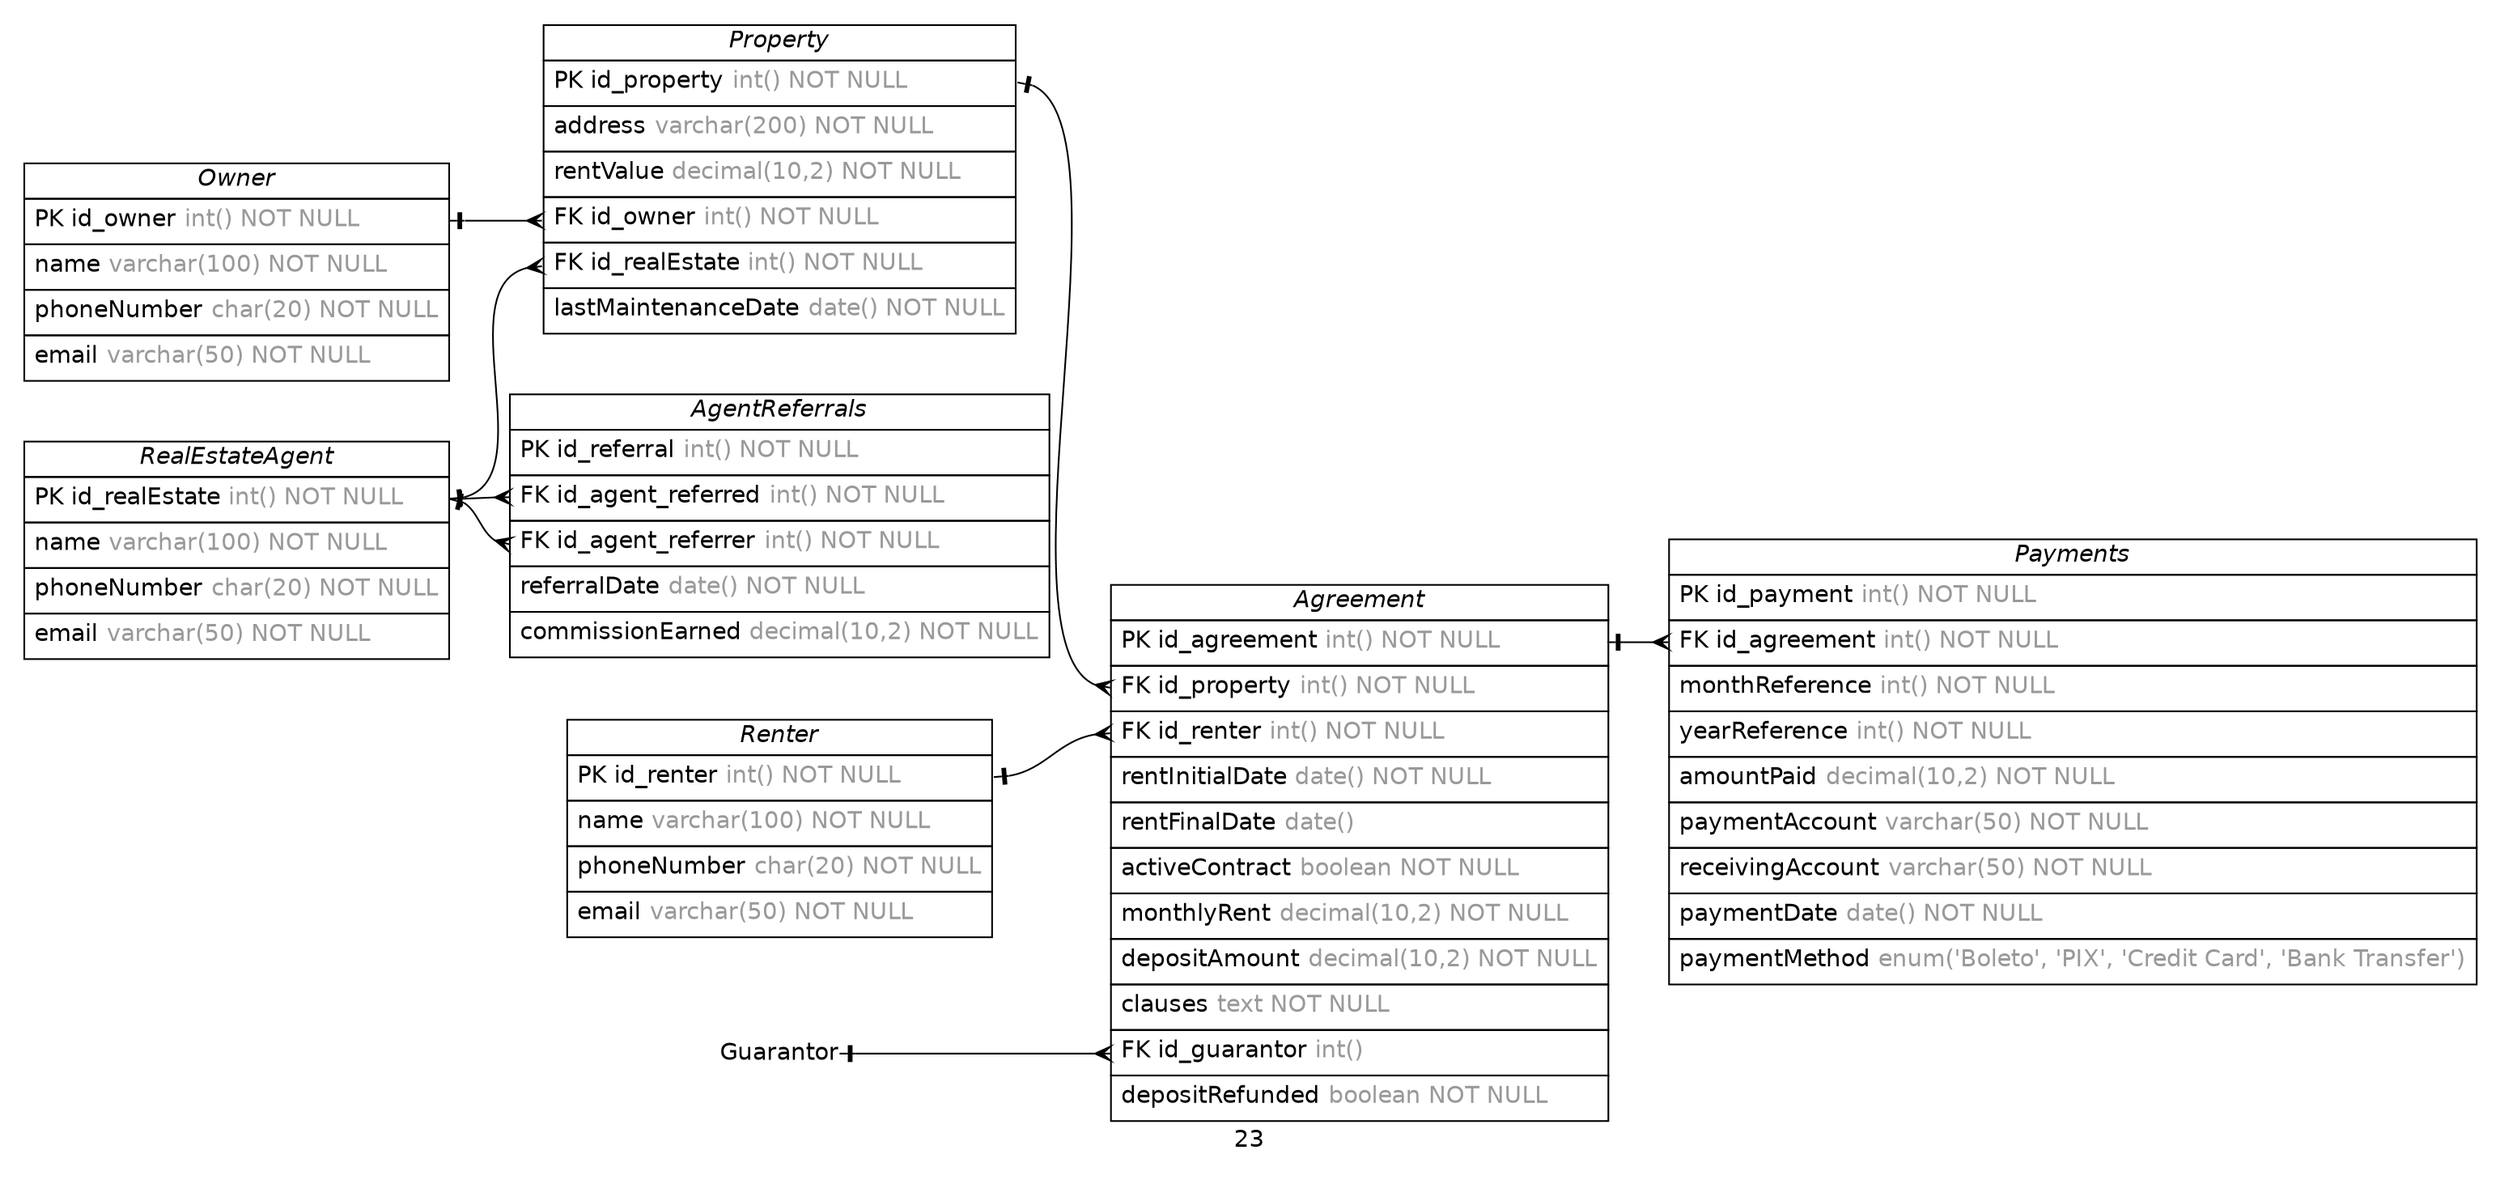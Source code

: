 /* created with ERDot < https://github.com/ehne/ERDot > */
digraph G {
    graph [
        nodesep=0.5;
        rankdir="LR";
        concentrate=true;
        splines="spline";
        fontname="Helvetica";
        pad="0.2,0.2",
        label="23",
        
    ];
    
    node [shape=plain, fontname="Helvetica"];
    edge [
        dir=both,
        fontsize=12,
        arrowsize=0.9,
        penwidth=1.0,
        labelangle=32,
        labeldistance=1.8,
        fontname="Helvetica"
    ];
    
    "RealEstateAgent" [ label=<
        <table border="0" cellborder="1" cellspacing="0" >
        <tr><td><i>RealEstateAgent</i></td></tr>
        <tr><td port="id_realEstate" align="left" cellpadding="5">PK id_realEstate <font color="grey60">int() NOT NULL</font></td></tr>
        <tr><td port="name" align="left" cellpadding="5">name <font color="grey60">varchar(100) NOT NULL</font></td></tr>
        <tr><td port="phoneNumber" align="left" cellpadding="5">phoneNumber <font color="grey60">char(20) NOT NULL</font></td></tr>
        <tr><td port="email" align="left" cellpadding="5">email <font color="grey60">varchar(50) NOT NULL</font></td></tr>
    </table>>];
    "Owner" [ label=<
        <table border="0" cellborder="1" cellspacing="0" >
        <tr><td><i>Owner</i></td></tr>
        <tr><td port="id_owner" align="left" cellpadding="5">PK id_owner <font color="grey60">int() NOT NULL</font></td></tr>
        <tr><td port="name" align="left" cellpadding="5">name <font color="grey60">varchar(100) NOT NULL</font></td></tr>
        <tr><td port="phoneNumber" align="left" cellpadding="5">phoneNumber <font color="grey60">char(20) NOT NULL</font></td></tr>
        <tr><td port="email" align="left" cellpadding="5">email <font color="grey60">varchar(50) NOT NULL</font></td></tr>
    </table>>];
    "Renter" [ label=<
        <table border="0" cellborder="1" cellspacing="0" >
        <tr><td><i>Renter</i></td></tr>
        <tr><td port="id_renter" align="left" cellpadding="5">PK id_renter <font color="grey60">int() NOT NULL</font></td></tr>
        <tr><td port="name" align="left" cellpadding="5">name <font color="grey60">varchar(100) NOT NULL</font></td></tr>
        <tr><td port="phoneNumber" align="left" cellpadding="5">phoneNumber <font color="grey60">char(20) NOT NULL</font></td></tr>
        <tr><td port="email" align="left" cellpadding="5">email <font color="grey60">varchar(50) NOT NULL</font></td></tr>
    </table>>];
    "Property" [ label=<
        <table border="0" cellborder="1" cellspacing="0" >
        <tr><td><i>Property</i></td></tr>
        <tr><td port="id_property" align="left" cellpadding="5">PK id_property <font color="grey60">int() NOT NULL</font></td></tr>
        <tr><td port="address" align="left" cellpadding="5">address <font color="grey60">varchar(200) NOT NULL</font></td></tr>
        <tr><td port="rentValue" align="left" cellpadding="5">rentValue <font color="grey60">decimal(10,2) NOT NULL</font></td></tr>
        <tr><td port="id_owner" align="left" cellpadding="5">FK id_owner <font color="grey60">int() NOT NULL</font></td></tr>
        <tr><td port="id_realEstate" align="left" cellpadding="5">FK id_realEstate <font color="grey60">int() NOT NULL</font></td></tr>
        <tr><td port="lastMaintenanceDate" align="left" cellpadding="5">lastMaintenanceDate <font color="grey60">date() NOT NULL</font></td></tr>
    </table>>];
    "Agreement" [ label=<
        <table border="0" cellborder="1" cellspacing="0" >
        <tr><td><i>Agreement</i></td></tr>
        <tr><td port="id_agreement" align="left" cellpadding="5">PK id_agreement <font color="grey60">int() NOT NULL</font></td></tr>
        <tr><td port="id_property" align="left" cellpadding="5">FK id_property <font color="grey60">int() NOT NULL</font></td></tr>
        <tr><td port="id_renter" align="left" cellpadding="5">FK id_renter <font color="grey60">int() NOT NULL</font></td></tr>
        <tr><td port="rentInitialDate" align="left" cellpadding="5">rentInitialDate <font color="grey60">date() NOT NULL</font></td></tr>
        <tr><td port="rentFinalDate" align="left" cellpadding="5">rentFinalDate <font color="grey60">date()</font></td></tr>
        <tr><td port="activeContract" align="left" cellpadding="5">activeContract <font color="grey60">boolean NOT NULL</font></td></tr>
        <tr><td port="monthlyRent" align="left" cellpadding="5">monthlyRent <font color="grey60">decimal(10,2) NOT NULL</font></td></tr>
        <tr><td port="depositAmount" align="left" cellpadding="5">depositAmount <font color="grey60">decimal(10,2) NOT NULL</font></td></tr>
        <tr><td port="clauses" align="left" cellpadding="5">clauses <font color="grey60">text NOT NULL</font></td></tr>
        <tr><td port="id_guarantor" align="left" cellpadding="5">FK id_guarantor <font color="grey60">int() </font></td></tr>
        <tr><td port="depositRefunded" align="left" cellpadding="5">depositRefunded <font color="grey60">boolean NOT NULL</font></td></tr>
    </table>>];
    "Payments" [ label=<
        <table border="0" cellborder="1" cellspacing="0" >
        <tr><td><i>Payments</i></td></tr>
        <tr><td port="id_payment" align="left" cellpadding="5">PK id_payment <font color="grey60">int() NOT NULL</font></td></tr>
        <tr><td port="id_agreement" align="left" cellpadding="5">FK id_agreement <font color="grey60">int() NOT NULL</font></td></tr>
        <tr><td port="monthReference" align="left" cellpadding="5">monthReference <font color="grey60">int() NOT NULL</font></td></tr>
        <tr><td port="yearReference" align="left" cellpadding="5">yearReference <font color="grey60">int() NOT NULL</font></td></tr>
        <tr><td port="amountPaid" align="left" cellpadding="5">amountPaid <font color="grey60">decimal(10,2) NOT NULL</font></td></tr>
        <tr><td port="paymentAccount" align="left" cellpadding="5">paymentAccount <font color="grey60">varchar(50) NOT NULL</font></td></tr>
        <tr><td port="receivingAccount" align="left" cellpadding="5">receivingAccount <font color="grey60">varchar(50) NOT NULL</font></td></tr>
        <tr><td port="paymentDate" align="left" cellpadding="5">paymentDate <font color="grey60">date() NOT NULL</font></td></tr>
        <tr><td port="paymentMethod" align="left" cellpadding="5">paymentMethod <font color="grey60">enum(&#039;Boleto&#039;, &#039;PIX&#039;, &#039;Credit Card&#039;, &#039;Bank Transfer&#039;)</font></td></tr>
    </table>>];
    "AgentReferrals" [ label=<
        <table border="0" cellborder="1" cellspacing="0" >
        <tr><td><i>AgentReferrals</i></td></tr>
        <tr><td port="id_referral" align="left" cellpadding="5">PK id_referral <font color="grey60">int() NOT NULL</font></td></tr>
        <tr><td port="id_agent_referred" align="left" cellpadding="5">FK id_agent_referred <font color="grey60">int() NOT NULL</font></td></tr>
        <tr><td port="id_agent_referrer" align="left" cellpadding="5">FK id_agent_referrer <font color="grey60">int() NOT NULL</font></td></tr>
        <tr><td port="referralDate" align="left" cellpadding="5">referralDate <font color="grey60">date() NOT NULL</font></td></tr>
        <tr><td port="commissionEarned" align="left" cellpadding="5">commissionEarned <font color="grey60">decimal(10,2) NOT NULL</font></td></tr>
    </table>>];

    
    "Owner":"id_owner"->"Property":"id_owner" [
        arrowhead=ocrow,

        arrowtail=noneotee,
    ];

    
    "RealEstateAgent":"id_realEstate"->"Property":"id_realEstate" [
        arrowhead=ocrow,

        arrowtail=noneotee,
    ];

    
    "Property":"id_property"->"Agreement":"id_property" [
        arrowhead=ocrow,

        arrowtail=noneotee,
    ];

    
    "Renter":"id_renter"->"Agreement":"id_renter" [
        arrowhead=ocrow,

        arrowtail=noneotee,
    ];

    
    "Agreement":"id_agreement"->"Payments":"id_agreement" [
        arrowhead=ocrow,

        arrowtail=noneotee,
    ];

    
    "Guarantor":"id_guarantor"->"Agreement":"id_guarantor" [
        arrowhead=ocrow,

        arrowtail=noneotee,
    ];

    
    "RealEstateAgent":"id_realEstate"->"AgentReferrals":"id_agent_referred" [
        arrowhead=ocrow,

        arrowtail=noneotee,
    ];

    
    "RealEstateAgent":"id_realEstate"->"AgentReferrals":"id_agent_referrer" [
        arrowhead=ocrow,

        arrowtail=noneotee,
    ];



    

}
